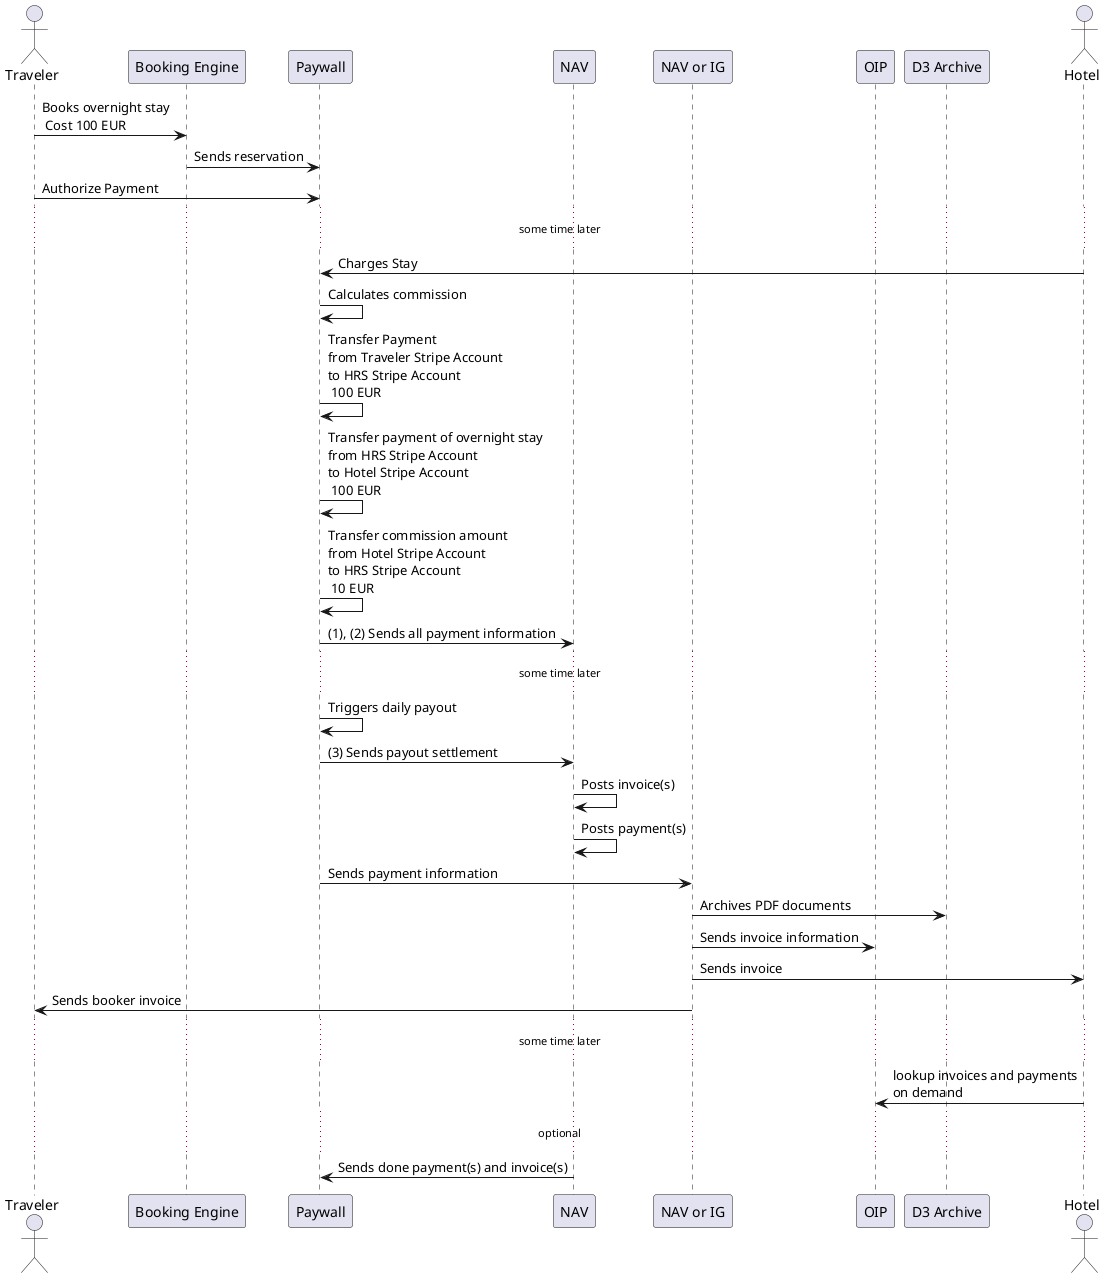 @startuml
actor Traveler
participant "Booking Engine" as BookingEngine
participant "Paywall" as Paywall
participant "NAV" as NAV
participant "NAV or IG" as NAV_OR_IG
participant "OIP" as OIP
participant "D3 Archive" as D3Archive
actor Hotel

Traveler -> BookingEngine : Books overnight stay\n Cost 100 EUR
BookingEngine -> Paywall : Sends reservation
Traveler -> Paywall : Authorize Payment
... some time later ...
Hotel -> Paywall : Charges Stay
Paywall -> Paywall : Calculates commission
Paywall -> Paywall : Transfer Payment \nfrom Traveler Stripe Account\nto HRS Stripe Account\n 100 EUR
Paywall -> Paywall : Transfer payment of overnight stay\nfrom HRS Stripe Account \nto Hotel Stripe Account\n 100 EUR
Paywall -> Paywall : Transfer commission amount\nfrom Hotel Stripe Account \nto HRS Stripe Account\n 10 EUR
Paywall -> NAV : (1), (2) Sends all payment information
... some time later ...
Paywall -> Paywall : Triggers daily payout
Paywall -> NAV : (3) Sends payout settlement
NAV -> NAV : Posts invoice(s)
NAV -> NAV : Posts payment(s)
Paywall -> NAV_OR_IG : Sends payment information
NAV_OR_IG -> D3Archive : Archives PDF documents
NAV_OR_IG -> OIP : Sends invoice information
NAV_OR_IG -> Hotel : Sends invoice
NAV_OR_IG -> Traveler : Sends booker invoice
... some time later ...
Hotel -> OIP : lookup invoices and payments\non demand
... optional ...
NAV -> Paywall : Sends done payment(s) and invoice(s)
@enduml
